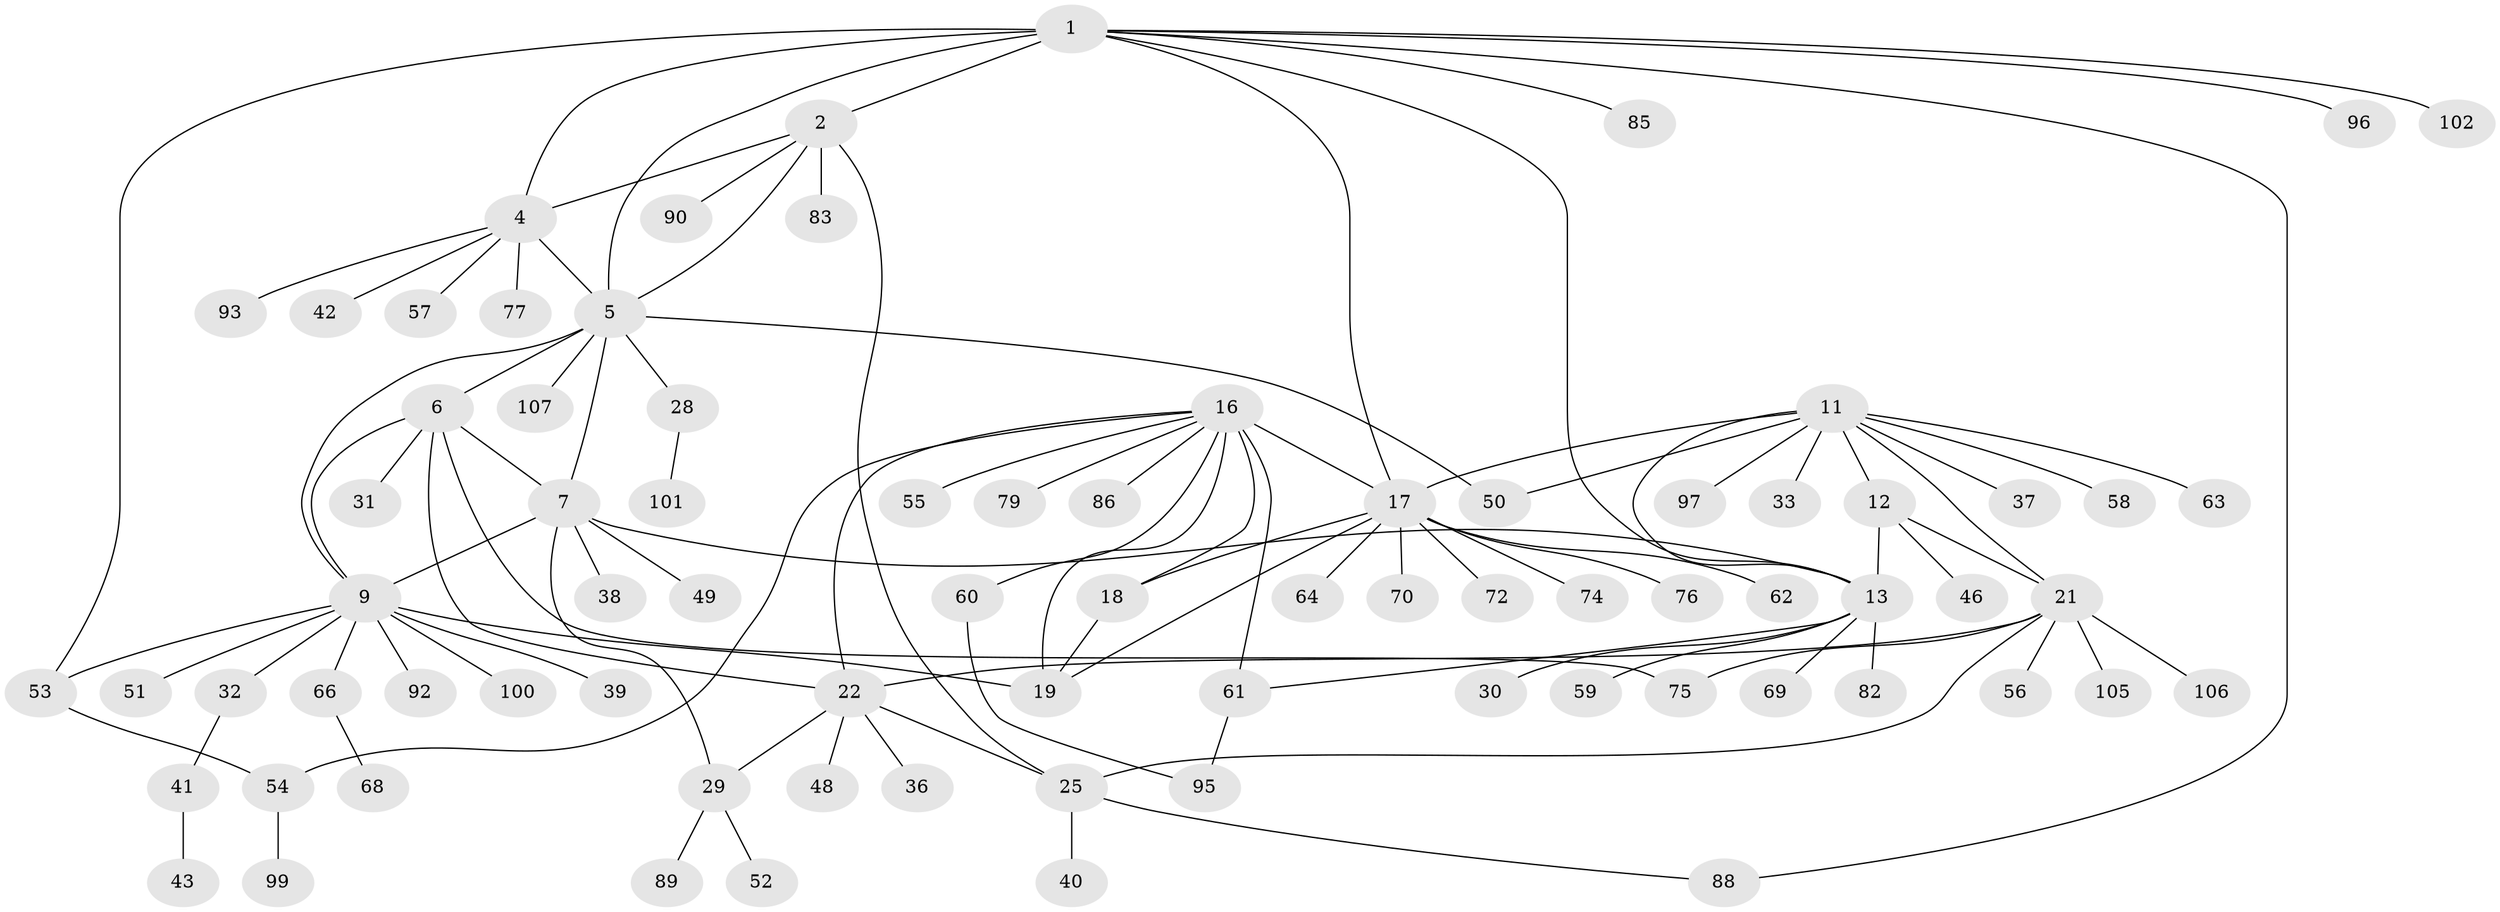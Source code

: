 // Generated by graph-tools (version 1.1) at 2025/52/02/27/25 19:52:22]
// undirected, 78 vertices, 103 edges
graph export_dot {
graph [start="1"]
  node [color=gray90,style=filled];
  1 [super="+3"];
  2;
  4 [super="+67"];
  5 [super="+8"];
  6;
  7 [super="+10"];
  9 [super="+80"];
  11 [super="+34"];
  12 [super="+14"];
  13 [super="+15"];
  16 [super="+20"];
  17 [super="+27"];
  18 [super="+47"];
  19 [super="+26"];
  21 [super="+24"];
  22 [super="+23"];
  25 [super="+65"];
  28 [super="+87"];
  29 [super="+109"];
  30 [super="+104"];
  31;
  32 [super="+35"];
  33 [super="+81"];
  36;
  37 [super="+73"];
  38;
  39;
  40 [super="+45"];
  41 [super="+44"];
  42;
  43;
  46;
  48;
  49;
  50;
  51;
  52;
  53;
  54 [super="+94"];
  55;
  56;
  57;
  58;
  59 [super="+78"];
  60 [super="+91"];
  61 [super="+103"];
  62;
  63;
  64;
  66 [super="+71"];
  68;
  69;
  70;
  72;
  74;
  75 [super="+98"];
  76;
  77;
  79;
  82;
  83 [super="+84"];
  85;
  86;
  88;
  89;
  90;
  92;
  93;
  95 [super="+108"];
  96;
  97;
  99;
  100;
  101;
  102;
  105;
  106;
  107;
  1 -- 2 [weight=2];
  1 -- 4 [weight=2];
  1 -- 5 [weight=2];
  1 -- 13;
  1 -- 53;
  1 -- 85;
  1 -- 102;
  1 -- 96;
  1 -- 17 [weight=2];
  1 -- 88;
  2 -- 4;
  2 -- 5;
  2 -- 25;
  2 -- 83;
  2 -- 90;
  4 -- 5;
  4 -- 42;
  4 -- 57;
  4 -- 77;
  4 -- 93;
  5 -- 28;
  5 -- 50;
  5 -- 6;
  5 -- 7 [weight=2];
  5 -- 9;
  5 -- 107;
  6 -- 7 [weight=2];
  6 -- 9;
  6 -- 22;
  6 -- 31;
  6 -- 75;
  7 -- 9 [weight=2];
  7 -- 13;
  7 -- 49;
  7 -- 38;
  7 -- 29;
  9 -- 19 [weight=2];
  9 -- 32;
  9 -- 39;
  9 -- 51;
  9 -- 53;
  9 -- 66;
  9 -- 100;
  9 -- 92;
  11 -- 12 [weight=2];
  11 -- 13 [weight=2];
  11 -- 17;
  11 -- 33;
  11 -- 37;
  11 -- 58;
  11 -- 97;
  11 -- 50;
  11 -- 21;
  11 -- 63;
  12 -- 13 [weight=4];
  12 -- 21;
  12 -- 46;
  13 -- 30;
  13 -- 59;
  13 -- 61;
  13 -- 69;
  13 -- 82;
  16 -- 17 [weight=2];
  16 -- 18 [weight=2];
  16 -- 19 [weight=2];
  16 -- 22;
  16 -- 55;
  16 -- 86;
  16 -- 54;
  16 -- 60;
  16 -- 79;
  16 -- 61;
  17 -- 18;
  17 -- 19;
  17 -- 70;
  17 -- 72;
  17 -- 74;
  17 -- 64;
  17 -- 76;
  17 -- 62;
  18 -- 19;
  21 -- 22 [weight=4];
  21 -- 25 [weight=2];
  21 -- 56;
  21 -- 105;
  21 -- 106;
  21 -- 75;
  22 -- 25 [weight=2];
  22 -- 36;
  22 -- 29;
  22 -- 48;
  25 -- 40;
  25 -- 88;
  28 -- 101;
  29 -- 52;
  29 -- 89;
  32 -- 41;
  41 -- 43;
  53 -- 54;
  54 -- 99;
  60 -- 95;
  61 -- 95;
  66 -- 68;
}
